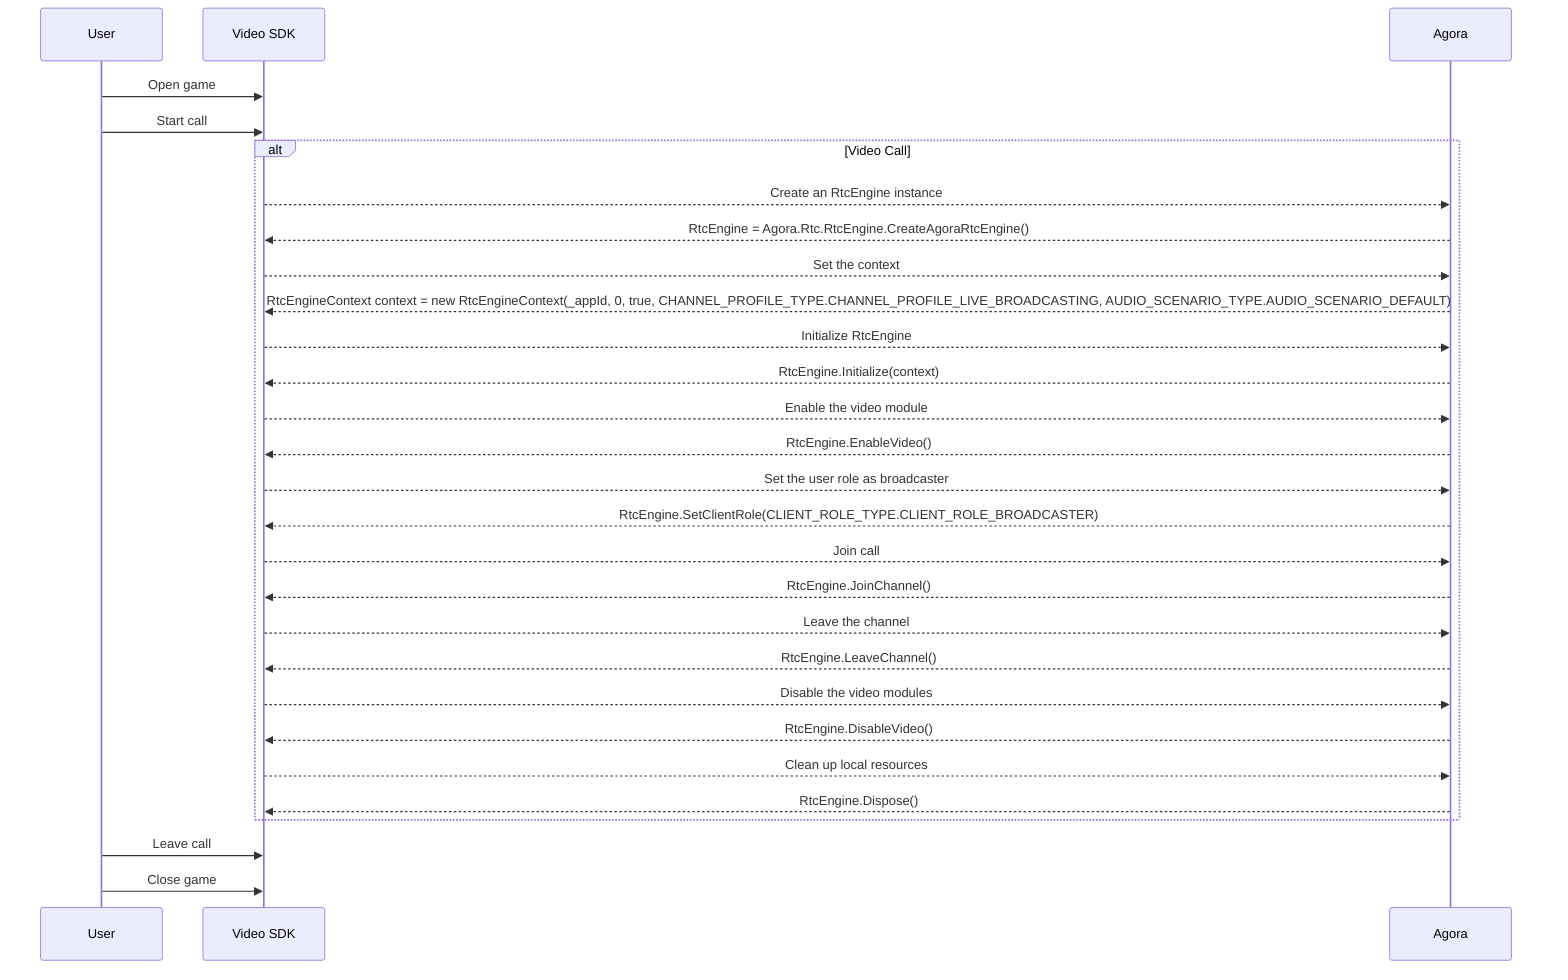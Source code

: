 sequenceDiagram
    participant User
    participant Video_SDK as Video SDK 
    participant Agora

    User->>Video_SDK: Open game
    User->>Video_SDK: Start call
    alt Video Call
        Video_SDK-->>Agora: Create an RtcEngine instance
        Agora-->>Video_SDK: RtcEngine = Agora.Rtc.RtcEngine.CreateAgoraRtcEngine()
        Video_SDK-->>Agora: Set the context
        Agora-->>Video_SDK: RtcEngineContext context = new RtcEngineContext(_appId, 0, true, CHANNEL_PROFILE_TYPE.CHANNEL_PROFILE_LIVE_BROADCASTING, AUDIO_SCENARIO_TYPE.AUDIO_SCENARIO_DEFAULT)
        Video_SDK-->>Agora: Initialize RtcEngine
        Agora-->>Video_SDK: RtcEngine.Initialize(context)
        Video_SDK-->>Agora: Enable the video module
        Agora-->>Video_SDK: RtcEngine.EnableVideo()
        Video_SDK-->>Agora: Set the user role as broadcaster
        Agora-->>Video_SDK: RtcEngine.SetClientRole(CLIENT_ROLE_TYPE.CLIENT_ROLE_BROADCASTER)
        Video_SDK-->>Agora: Join call
        Agora-->>Video_SDK: RtcEngine.JoinChannel()
        Video_SDK-->>Agora: Leave the channel
        Agora-->>Video_SDK: RtcEngine.LeaveChannel()
        Video_SDK-->>Agora: Disable the video modules
        Agora-->>Video_SDK: RtcEngine.DisableVideo()
        Video_SDK-->>Agora: Clean up local resources
        Agora-->>Video_SDK: RtcEngine.Dispose()
    end
    User->>Video_SDK: Leave call
    User->>Video_SDK: Close game